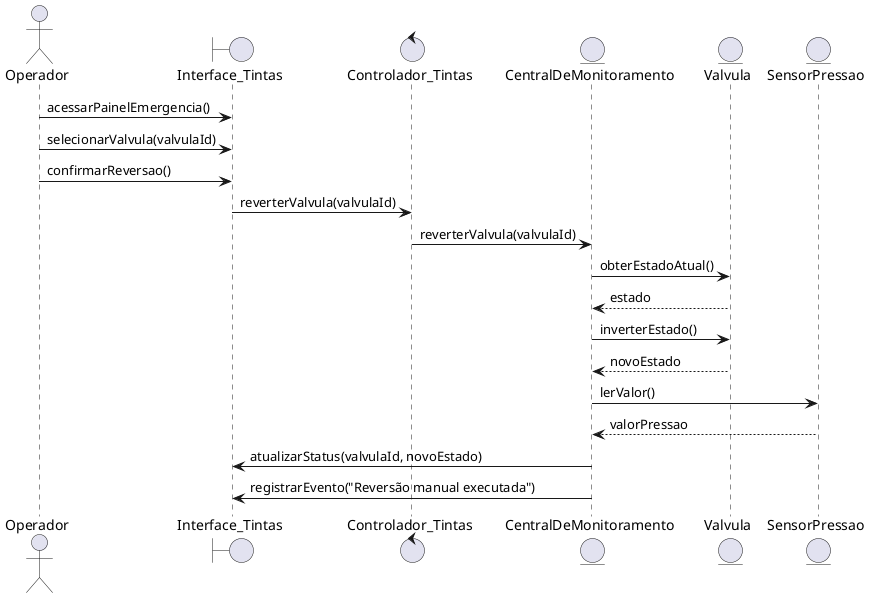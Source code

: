 @startuml
actor Operador
boundary Interface_Tintas
control Controlador_Tintas
entity CentralDeMonitoramento
entity Valvula
entity SensorPressao

Operador -> Interface_Tintas : acessarPainelEmergencia()
Operador -> Interface_Tintas : selecionarValvula(valvulaId)
Operador -> Interface_Tintas : confirmarReversao()

Interface_Tintas -> Controlador_Tintas : reverterValvula(valvulaId)
Controlador_Tintas -> CentralDeMonitoramento : reverterValvula(valvulaId)

CentralDeMonitoramento -> Valvula : obterEstadoAtual()
Valvula --> CentralDeMonitoramento : estado

CentralDeMonitoramento -> Valvula : inverterEstado()
Valvula --> CentralDeMonitoramento : novoEstado

CentralDeMonitoramento -> SensorPressao : lerValor()
SensorPressao --> CentralDeMonitoramento : valorPressao

CentralDeMonitoramento -> Interface_Tintas : atualizarStatus(valvulaId, novoEstado)
CentralDeMonitoramento -> Interface_Tintas : registrarEvento("Reversão manual executada")

@enduml
